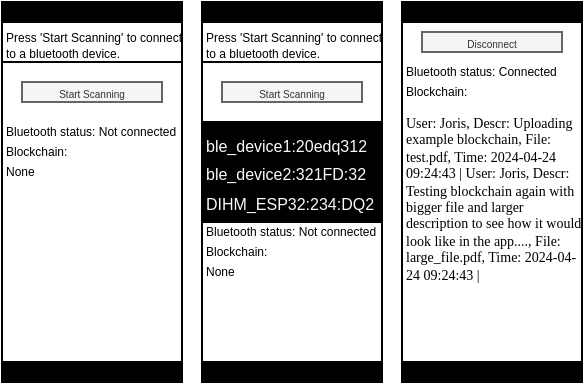 <mxfile version="24.0.7" type="device">
  <diagram name="Page-1" id="k2w-0MG6iggw6YIJIO3Z">
    <mxGraphModel dx="420" dy="238" grid="1" gridSize="10" guides="1" tooltips="1" connect="1" arrows="1" fold="1" page="1" pageScale="1" pageWidth="900" pageHeight="1600" math="0" shadow="0">
      <root>
        <mxCell id="0" />
        <mxCell id="1" parent="0" />
        <mxCell id="h6Hvprm5l93SC_2R2wYD-1" value="" style="whiteSpace=wrap;html=1;rotation=-90;" vertex="1" parent="1">
          <mxGeometry x="340" y="250" width="190" height="90" as="geometry" />
        </mxCell>
        <mxCell id="h6Hvprm5l93SC_2R2wYD-2" value="" style="rounded=0;whiteSpace=wrap;html=1;fillColor=#000000;" vertex="1" parent="1">
          <mxGeometry x="390" y="200" width="90" height="10" as="geometry" />
        </mxCell>
        <mxCell id="h6Hvprm5l93SC_2R2wYD-3" value="" style="rounded=0;whiteSpace=wrap;html=1;fillColor=#000000;" vertex="1" parent="1">
          <mxGeometry x="390" y="380" width="90" height="10" as="geometry" />
        </mxCell>
        <mxCell id="h6Hvprm5l93SC_2R2wYD-4" value="" style="rounded=0;whiteSpace=wrap;html=1;" vertex="1" parent="1">
          <mxGeometry x="390" y="210" width="90" height="20" as="geometry" />
        </mxCell>
        <mxCell id="h6Hvprm5l93SC_2R2wYD-5" value="&lt;p style=&quot;line-height: 50%;&quot;&gt;&lt;font style=&quot;font-size: 6px;&quot;&gt;Press &#39;Start Scanning&#39; to connect to a bluetooth device.&lt;/font&gt;&lt;/p&gt;" style="text;html=1;align=left;verticalAlign=middle;whiteSpace=wrap;rounded=0;" vertex="1" parent="1">
          <mxGeometry x="390" y="210" width="90" height="20" as="geometry" />
        </mxCell>
        <mxCell id="h6Hvprm5l93SC_2R2wYD-6" value="&lt;p style=&quot;line-height: 60%;&quot;&gt;&lt;font style=&quot;font-size: 5px;&quot;&gt;Start Scanning&lt;/font&gt;&lt;/p&gt;" style="rounded=0;whiteSpace=wrap;html=1;align=center;verticalAlign=middle;fillColor=#f5f5f5;fontColor=#333333;strokeColor=#666666;" vertex="1" parent="1">
          <mxGeometry x="400" y="240" width="70" height="10" as="geometry" />
        </mxCell>
        <mxCell id="h6Hvprm5l93SC_2R2wYD-7" value="&lt;font style=&quot;font-size: 8px;&quot; color=&quot;#fafafa&quot;&gt;ble_device1:20edq312&lt;br&gt;ble_device2:321FD:32&lt;br&gt;DIHM_ESP32:234:DQ2&lt;/font&gt;" style="rounded=0;whiteSpace=wrap;html=1;fillColor=#000000;align=left;" vertex="1" parent="1">
          <mxGeometry x="390" y="260" width="90" height="50" as="geometry" />
        </mxCell>
        <mxCell id="h6Hvprm5l93SC_2R2wYD-8" value="&lt;font style=&quot;font-size: 6px;&quot;&gt;Bluetooth status: Not connected&lt;/font&gt;" style="text;html=1;align=left;verticalAlign=middle;whiteSpace=wrap;rounded=0;fontSize=7;" vertex="1" parent="1">
          <mxGeometry x="390" y="310" width="90" height="10" as="geometry" />
        </mxCell>
        <mxCell id="h6Hvprm5l93SC_2R2wYD-9" value="&lt;font style=&quot;font-size: 6px;&quot;&gt;Blockchain:&lt;/font&gt;&lt;span style=&quot;color: rgba(0, 0, 0, 0); font-family: monospace; font-size: 0px; text-wrap: nowrap;&quot;&gt;%3CmxGraphModel%3E%3Croot%3E%3CmxCell%20id%3D%220%22%2F%3E%3CmxCell%20id%3D%221%22%20parent%3D%220%22%2F%3E%3CmxCell%20id%3D%222%22%20value%3D%22%26lt%3Bfont%20style%3D%26quot%3Bfont-size%3A%206px%3B%26quot%3B%26gt%3BBluetooth%20status%3A%20Not%20connected%26lt%3B%2Ffont%26gt%3B%22%20style%3D%22text%3Bhtml%3D1%3Balign%3Dleft%3BverticalAlign%3Dmiddle%3BwhiteSpace%3Dwrap%3Brounded%3D0%3BfontSize%3D7%3B%22%20vertex%3D%221%22%20parent%3D%221%22%3E%3CmxGeometry%20x%3D%22390%22%20y%3D%22310%22%20width%3D%2290%22%20height%3D%2210%22%20as%3D%22geometry%22%2F%3E%3C%2FmxCell%3E%3C%2Froot%3E%3C%2FmxGraphModel%3E&lt;/span&gt;" style="text;html=1;align=left;verticalAlign=middle;whiteSpace=wrap;rounded=0;fontSize=7;" vertex="1" parent="1">
          <mxGeometry x="390" y="320" width="90" height="10" as="geometry" />
        </mxCell>
        <mxCell id="h6Hvprm5l93SC_2R2wYD-10" value="&lt;span style=&quot;font-size: 6px;&quot;&gt;None&lt;/span&gt;" style="text;html=1;align=left;verticalAlign=middle;whiteSpace=wrap;rounded=0;fontSize=7;" vertex="1" parent="1">
          <mxGeometry x="390" y="330" width="90" height="10" as="geometry" />
        </mxCell>
        <mxCell id="h6Hvprm5l93SC_2R2wYD-11" value="" style="whiteSpace=wrap;html=1;rotation=-90;" vertex="1" parent="1">
          <mxGeometry x="240" y="250" width="190" height="90" as="geometry" />
        </mxCell>
        <mxCell id="h6Hvprm5l93SC_2R2wYD-12" value="" style="rounded=0;whiteSpace=wrap;html=1;fillColor=#000000;" vertex="1" parent="1">
          <mxGeometry x="290" y="200" width="90" height="10" as="geometry" />
        </mxCell>
        <mxCell id="h6Hvprm5l93SC_2R2wYD-13" value="" style="rounded=0;whiteSpace=wrap;html=1;fillColor=#000000;" vertex="1" parent="1">
          <mxGeometry x="290" y="380" width="90" height="10" as="geometry" />
        </mxCell>
        <mxCell id="h6Hvprm5l93SC_2R2wYD-14" value="" style="rounded=0;whiteSpace=wrap;html=1;" vertex="1" parent="1">
          <mxGeometry x="290" y="210" width="90" height="20" as="geometry" />
        </mxCell>
        <mxCell id="h6Hvprm5l93SC_2R2wYD-15" value="&lt;p style=&quot;line-height: 50%;&quot;&gt;&lt;font style=&quot;font-size: 6px;&quot;&gt;Press &#39;Start Scanning&#39; to connect to a bluetooth device.&lt;/font&gt;&lt;/p&gt;" style="text;html=1;align=left;verticalAlign=middle;whiteSpace=wrap;rounded=0;" vertex="1" parent="1">
          <mxGeometry x="290" y="210" width="90" height="20" as="geometry" />
        </mxCell>
        <mxCell id="h6Hvprm5l93SC_2R2wYD-16" value="&lt;p style=&quot;line-height: 60%;&quot;&gt;&lt;font style=&quot;font-size: 5px;&quot;&gt;Start Scanning&lt;/font&gt;&lt;/p&gt;" style="rounded=0;whiteSpace=wrap;html=1;align=center;fillColor=#f5f5f5;fontColor=#333333;strokeColor=#666666;" vertex="1" parent="1">
          <mxGeometry x="300" y="240" width="70" height="10" as="geometry" />
        </mxCell>
        <mxCell id="h6Hvprm5l93SC_2R2wYD-18" value="&lt;font style=&quot;font-size: 6px;&quot;&gt;Bluetooth status: Not connected&lt;/font&gt;" style="text;html=1;align=left;verticalAlign=middle;whiteSpace=wrap;rounded=0;fontSize=7;" vertex="1" parent="1">
          <mxGeometry x="290" y="260" width="90" height="10" as="geometry" />
        </mxCell>
        <mxCell id="h6Hvprm5l93SC_2R2wYD-19" value="&lt;font style=&quot;font-size: 6px;&quot;&gt;Blockchain:&lt;/font&gt;&lt;span style=&quot;color: rgba(0, 0, 0, 0); font-family: monospace; font-size: 0px; text-wrap: nowrap;&quot;&gt;%3CmxGraphModel%3E%3Croot%3E%3CmxCell%20id%3D%220%22%2F%3E%3CmxCell%20id%3D%221%22%20parent%3D%220%22%2F%3E%3CmxCell%20id%3D%222%22%20value%3D%22%26lt%3Bfont%20style%3D%26quot%3Bfont-size%3A%206px%3B%26quot%3B%26gt%3BBluetooth%20status%3A%20Not%20connected%26lt%3B%2Ffont%26gt%3B%22%20style%3D%22text%3Bhtml%3D1%3Balign%3Dleft%3BverticalAlign%3Dmiddle%3BwhiteSpace%3Dwrap%3Brounded%3D0%3BfontSize%3D7%3B%22%20vertex%3D%221%22%20parent%3D%221%22%3E%3CmxGeometry%20x%3D%22390%22%20y%3D%22310%22%20width%3D%2290%22%20height%3D%2210%22%20as%3D%22geometry%22%2F%3E%3C%2FmxCell%3E%3C%2Froot%3E%3C%2FmxGraphModel%3E&lt;/span&gt;" style="text;html=1;align=left;verticalAlign=middle;whiteSpace=wrap;rounded=0;fontSize=7;" vertex="1" parent="1">
          <mxGeometry x="290" y="270" width="90" height="10" as="geometry" />
        </mxCell>
        <mxCell id="h6Hvprm5l93SC_2R2wYD-20" value="&lt;span style=&quot;font-size: 6px;&quot;&gt;None&lt;/span&gt;" style="text;html=1;align=left;verticalAlign=middle;whiteSpace=wrap;rounded=0;fontSize=7;" vertex="1" parent="1">
          <mxGeometry x="290" y="280" width="90" height="10" as="geometry" />
        </mxCell>
        <mxCell id="h6Hvprm5l93SC_2R2wYD-21" value="" style="whiteSpace=wrap;html=1;rotation=-90;" vertex="1" parent="1">
          <mxGeometry x="440" y="250" width="190" height="90" as="geometry" />
        </mxCell>
        <mxCell id="h6Hvprm5l93SC_2R2wYD-22" value="" style="rounded=0;whiteSpace=wrap;html=1;fillColor=#000000;" vertex="1" parent="1">
          <mxGeometry x="490" y="200" width="90" height="10" as="geometry" />
        </mxCell>
        <mxCell id="h6Hvprm5l93SC_2R2wYD-23" value="" style="rounded=0;whiteSpace=wrap;html=1;fillColor=#000000;" vertex="1" parent="1">
          <mxGeometry x="490" y="380" width="90" height="10" as="geometry" />
        </mxCell>
        <mxCell id="h6Hvprm5l93SC_2R2wYD-26" value="&lt;p style=&quot;line-height: 60%;&quot;&gt;&lt;font style=&quot;font-size: 5px;&quot;&gt;Disconnect&lt;/font&gt;&lt;/p&gt;" style="rounded=0;whiteSpace=wrap;html=1;align=center;fillColor=#f5f5f5;fontColor=#333333;strokeColor=#666666;" vertex="1" parent="1">
          <mxGeometry x="500" y="215" width="70" height="10" as="geometry" />
        </mxCell>
        <mxCell id="h6Hvprm5l93SC_2R2wYD-28" value="&lt;font style=&quot;font-size: 6px;&quot;&gt;Bluetooth status: Connected&lt;/font&gt;" style="text;html=1;align=left;verticalAlign=middle;whiteSpace=wrap;rounded=0;fontSize=7;" vertex="1" parent="1">
          <mxGeometry x="490" y="230" width="90" height="10" as="geometry" />
        </mxCell>
        <mxCell id="h6Hvprm5l93SC_2R2wYD-29" value="&lt;font style=&quot;font-size: 6px;&quot;&gt;Blockchain:&lt;/font&gt;&lt;span style=&quot;color: rgba(0, 0, 0, 0); font-family: monospace; font-size: 0px; text-wrap: nowrap;&quot;&gt;%3CmxGraphModel%3E%3Croot%3E%3CmxCell%20id%3D%220%22%2F%3E%3CmxCell%20id%3D%221%22%20parent%3D%220%22%2F%3E%3CmxCell%20id%3D%222%22%20value%3D%22%26lt%3Bfont%20style%3D%26quot%3Bfont-size%3A%206px%3B%26quot%3B%26gt%3BBluetooth%20status%3A%20Not%20connected%26lt%3B%2Ffont%26gt%3B%22%20style%3D%22text%3Bhtml%3D1%3Balign%3Dleft%3BverticalAlign%3Dmiddle%3BwhiteSpace%3Dwrap%3Brounded%3D0%3BfontSize%3D7%3B%22%20vertex%3D%221%22%20parent%3D%221%22%3E%3CmxGeometry%20x%3D%22390%22%20y%3D%22310%22%20width%3D%2290%22%20height%3D%2210%22%20as%3D%22geometry%22%2F%3E%3C%2FmxCell%3E%3C%2Froot%3E%3C%2FmxGraphModel%3E&lt;/span&gt;" style="text;html=1;align=left;verticalAlign=middle;whiteSpace=wrap;rounded=0;fontSize=7;" vertex="1" parent="1">
          <mxGeometry x="490" y="240" width="90" height="10" as="geometry" />
        </mxCell>
        <mxCell id="h6Hvprm5l93SC_2R2wYD-30" value="&lt;span style=&quot;font-family: &amp;quot;Times New Roman&amp;quot;;&quot;&gt;&lt;font style=&quot;font-size: 7px;&quot;&gt;User: Joris, Descr: Uploading example blockchain, File: test.pdf, Time: 2024-04-24 09:24:43 | User: Joris, Descr: Testing blockchain again with bigger file and larger description to see how it would look like in the app....,&amp;nbsp;&lt;/font&gt;&lt;/span&gt;&lt;span style=&quot;font-family: &amp;quot;Times New Roman&amp;quot;;&quot;&gt;File: large_file.pdf, Time: 2024-04-24 09:24:43 |&lt;/span&gt;" style="text;html=1;align=left;verticalAlign=top;whiteSpace=wrap;rounded=0;fontSize=7;" vertex="1" parent="1">
          <mxGeometry x="490" y="250" width="90" height="130" as="geometry" />
        </mxCell>
      </root>
    </mxGraphModel>
  </diagram>
</mxfile>
